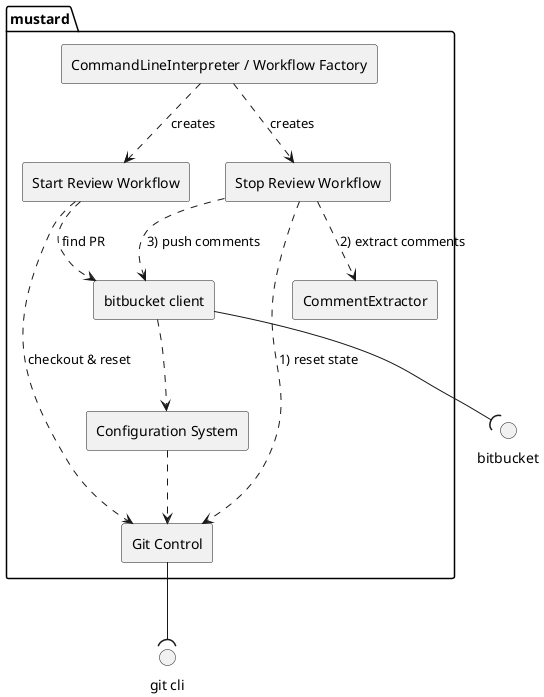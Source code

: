 @startuml
package mustard {
rectangle git [
 Git Control
]
rectangle cli [
 CommandLineInterpreter / Workflow Factory
]
rectangle "Start Review Workflow" as rstart
rectangle  "Stop Review Workflow" as rsub
rectangle "CommentExtractor" as ce
rectangle "Configuration System" as cs

rectangle bb [
  bitbucket client
]

}

circle "git cli" as gitcli
cli ..> rstart : creates
cli ..> rsub : creates
rstart ..> bb : find PR
rstart  ..> git : checkout & reset
rsub ..> git : 1) reset state
rsub ..> ce : 2) extract comments
rsub ..> bb : 3) push comments

git --( gitcli
bb --( bitbucket
cs ..> git
bb ..> cs
@enduml